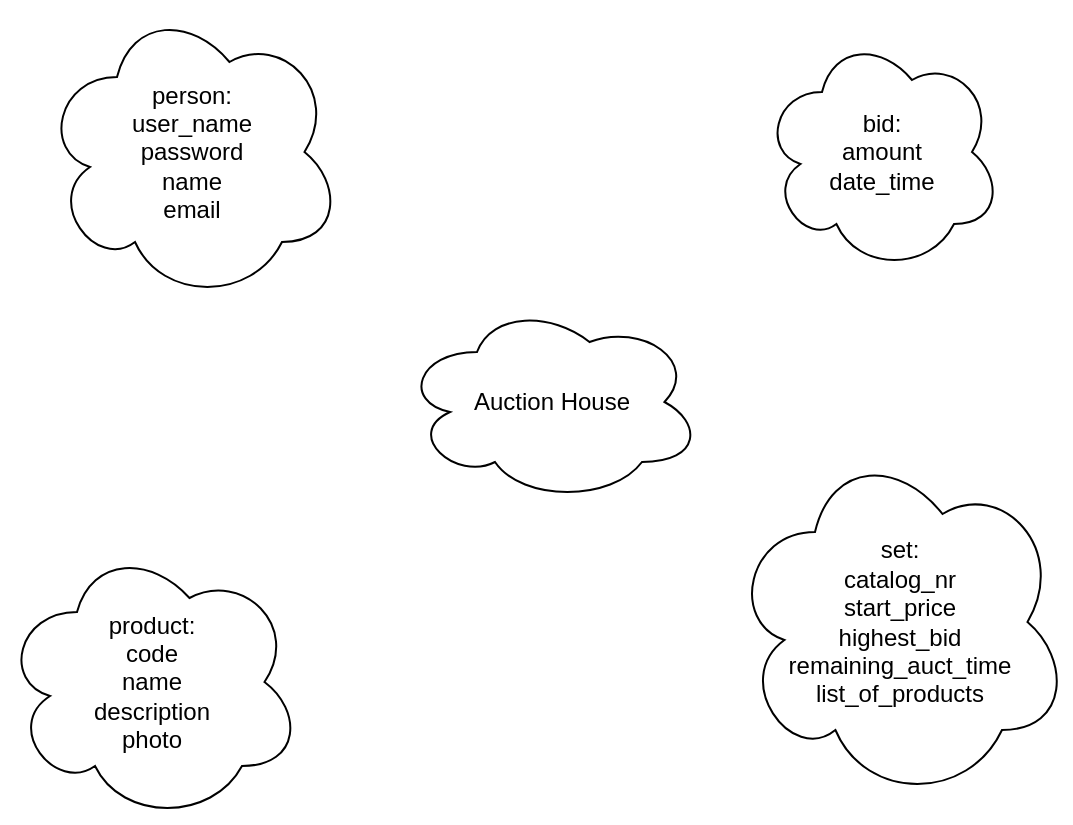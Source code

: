 <mxfile>
    <diagram id="nFZko7GEjblQJEOhabsi" name="Page-1">
        <mxGraphModel dx="990" dy="613" grid="1" gridSize="10" guides="1" tooltips="1" connect="1" arrows="1" fold="1" page="1" pageScale="1" pageWidth="827" pageHeight="1169" math="0" shadow="0">
            <root>
                <mxCell id="0"/>
                <mxCell id="1" parent="0"/>
                <mxCell id="2" value="Auction House" style="ellipse;shape=cloud;whiteSpace=wrap;html=1;" vertex="1" parent="1">
                    <mxGeometry x="250" y="220" width="150" height="100" as="geometry"/>
                </mxCell>
                <mxCell id="7" value="set:&lt;br&gt;catalog_nr&lt;br&gt;start_price&lt;br&gt;highest_bid&lt;br&gt;remaining_auct_time&lt;br&gt;list_of_products" style="ellipse;shape=cloud;whiteSpace=wrap;html=1;" vertex="1" parent="1">
                    <mxGeometry x="414" y="290" width="170" height="180" as="geometry"/>
                </mxCell>
                <mxCell id="8" value="product:&lt;br&gt;code&lt;br&gt;name&lt;br&gt;description&lt;br&gt;photo" style="ellipse;shape=cloud;whiteSpace=wrap;html=1;" vertex="1" parent="1">
                    <mxGeometry x="50" y="340" width="150" height="140" as="geometry"/>
                </mxCell>
                <mxCell id="9" value="person:&lt;br&gt;user_name&lt;br&gt;password&lt;br&gt;name&lt;br&gt;email" style="ellipse;shape=cloud;whiteSpace=wrap;html=1;" vertex="1" parent="1">
                    <mxGeometry x="70" y="70" width="150" height="150" as="geometry"/>
                </mxCell>
                <mxCell id="10" value="bid:&lt;br&gt;amount&lt;br&gt;date_time" style="ellipse;shape=cloud;whiteSpace=wrap;html=1;" vertex="1" parent="1">
                    <mxGeometry x="430" y="85" width="120" height="120" as="geometry"/>
                </mxCell>
            </root>
        </mxGraphModel>
    </diagram>
    <diagram id="ELkonPXix0QfHT611yqH" name="Page-2">
        <mxGraphModel dx="990" dy="613" grid="1" gridSize="10" guides="1" tooltips="1" connect="1" arrows="1" fold="1" page="1" pageScale="1" pageWidth="827" pageHeight="1169" math="0" shadow="0">
            <root>
                <mxCell id="9CFcoRvDNdTC_V-bOoUT-0"/>
                <mxCell id="9CFcoRvDNdTC_V-bOoUT-1" parent="9CFcoRvDNdTC_V-bOoUT-0"/>
                <mxCell id="KwGHpt2HaAG1Uk52gMKN-29" style="edgeStyle=orthogonalEdgeStyle;html=1;exitX=1;exitY=0.5;exitDx=0;exitDy=0;entryX=0;entryY=0.5;entryDx=0;entryDy=0;endArrow=none;endFill=0;" edge="1" parent="9CFcoRvDNdTC_V-bOoUT-1" source="KwGHpt2HaAG1Uk52gMKN-5" target="KwGHpt2HaAG1Uk52gMKN-11">
                    <mxGeometry relative="1" as="geometry"/>
                </mxCell>
                <mxCell id="KwGHpt2HaAG1Uk52gMKN-34" style="html=1;exitX=0.5;exitY=0;exitDx=0;exitDy=0;entryX=0.5;entryY=1;entryDx=0;entryDy=0;endArrow=none;endFill=0;" edge="1" parent="9CFcoRvDNdTC_V-bOoUT-1" source="KwGHpt2HaAG1Uk52gMKN-5" target="KwGHpt2HaAG1Uk52gMKN-13">
                    <mxGeometry relative="1" as="geometry"/>
                </mxCell>
                <mxCell id="KwGHpt2HaAG1Uk52gMKN-35" style="edgeStyle=none;html=1;exitX=0;exitY=0;exitDx=0;exitDy=0;entryX=1;entryY=1;entryDx=0;entryDy=0;endArrow=none;endFill=0;" edge="1" parent="9CFcoRvDNdTC_V-bOoUT-1" source="KwGHpt2HaAG1Uk52gMKN-5" target="KwGHpt2HaAG1Uk52gMKN-6">
                    <mxGeometry relative="1" as="geometry"/>
                </mxCell>
                <mxCell id="KwGHpt2HaAG1Uk52gMKN-5" value="person" style="rounded=1;whiteSpace=wrap;html=1;" vertex="1" parent="9CFcoRvDNdTC_V-bOoUT-1">
                    <mxGeometry x="140" y="130" width="120" height="60" as="geometry"/>
                </mxCell>
                <mxCell id="KwGHpt2HaAG1Uk52gMKN-6" value="user_name" style="ellipse;whiteSpace=wrap;html=1;" vertex="1" parent="9CFcoRvDNdTC_V-bOoUT-1">
                    <mxGeometry x="30" y="50" width="100" height="60" as="geometry"/>
                </mxCell>
                <mxCell id="KwGHpt2HaAG1Uk52gMKN-38" style="edgeStyle=none;html=1;exitX=0.5;exitY=0;exitDx=0;exitDy=0;entryX=0.5;entryY=1;entryDx=0;entryDy=0;endArrow=none;endFill=0;" edge="1" parent="9CFcoRvDNdTC_V-bOoUT-1" source="KwGHpt2HaAG1Uk52gMKN-7" target="KwGHpt2HaAG1Uk52gMKN-5">
                    <mxGeometry relative="1" as="geometry"/>
                </mxCell>
                <mxCell id="KwGHpt2HaAG1Uk52gMKN-7" value="password" style="ellipse;whiteSpace=wrap;html=1;" vertex="1" parent="9CFcoRvDNdTC_V-bOoUT-1">
                    <mxGeometry x="150" y="210" width="100" height="60" as="geometry"/>
                </mxCell>
                <mxCell id="KwGHpt2HaAG1Uk52gMKN-36" style="edgeStyle=none;html=1;exitX=1;exitY=0.5;exitDx=0;exitDy=0;entryX=0;entryY=0.5;entryDx=0;entryDy=0;endArrow=none;endFill=0;" edge="1" parent="9CFcoRvDNdTC_V-bOoUT-1" source="KwGHpt2HaAG1Uk52gMKN-8" target="KwGHpt2HaAG1Uk52gMKN-5">
                    <mxGeometry relative="1" as="geometry"/>
                </mxCell>
                <mxCell id="KwGHpt2HaAG1Uk52gMKN-8" value="real_name" style="ellipse;whiteSpace=wrap;html=1;" vertex="1" parent="9CFcoRvDNdTC_V-bOoUT-1">
                    <mxGeometry x="20" y="130" width="100" height="60" as="geometry"/>
                </mxCell>
                <mxCell id="KwGHpt2HaAG1Uk52gMKN-37" style="edgeStyle=none;html=1;exitX=1;exitY=0;exitDx=0;exitDy=0;endArrow=none;endFill=0;" edge="1" parent="9CFcoRvDNdTC_V-bOoUT-1" source="KwGHpt2HaAG1Uk52gMKN-10">
                    <mxGeometry relative="1" as="geometry">
                        <mxPoint x="140" y="190" as="targetPoint"/>
                    </mxGeometry>
                </mxCell>
                <mxCell id="KwGHpt2HaAG1Uk52gMKN-10" value="email" style="ellipse;whiteSpace=wrap;html=1;" vertex="1" parent="9CFcoRvDNdTC_V-bOoUT-1">
                    <mxGeometry x="30" y="210" width="100" height="60" as="geometry"/>
                </mxCell>
                <mxCell id="KwGHpt2HaAG1Uk52gMKN-30" style="edgeStyle=orthogonalEdgeStyle;html=1;exitX=1;exitY=0.5;exitDx=0;exitDy=0;entryX=0;entryY=0.5;entryDx=0;entryDy=0;endArrow=none;endFill=0;" edge="1" parent="9CFcoRvDNdTC_V-bOoUT-1" source="KwGHpt2HaAG1Uk52gMKN-11" target="KwGHpt2HaAG1Uk52gMKN-16">
                    <mxGeometry relative="1" as="geometry"/>
                </mxCell>
                <mxCell id="KwGHpt2HaAG1Uk52gMKN-39" style="edgeStyle=none;html=1;exitX=0.5;exitY=0;exitDx=0;exitDy=0;entryX=0.5;entryY=1;entryDx=0;entryDy=0;endArrow=none;endFill=0;" edge="1" parent="9CFcoRvDNdTC_V-bOoUT-1" source="KwGHpt2HaAG1Uk52gMKN-11" target="KwGHpt2HaAG1Uk52gMKN-12">
                    <mxGeometry relative="1" as="geometry"/>
                </mxCell>
                <mxCell id="KwGHpt2HaAG1Uk52gMKN-40" style="edgeStyle=none;html=1;exitX=0;exitY=1;exitDx=0;exitDy=0;entryX=0.5;entryY=0;entryDx=0;entryDy=0;endArrow=none;endFill=0;" edge="1" parent="9CFcoRvDNdTC_V-bOoUT-1" source="KwGHpt2HaAG1Uk52gMKN-11" target="KwGHpt2HaAG1Uk52gMKN-14">
                    <mxGeometry relative="1" as="geometry"/>
                </mxCell>
                <mxCell id="KwGHpt2HaAG1Uk52gMKN-41" style="edgeStyle=none;html=1;exitX=1;exitY=1;exitDx=0;exitDy=0;entryX=0.5;entryY=0;entryDx=0;entryDy=0;endArrow=none;endFill=0;" edge="1" parent="9CFcoRvDNdTC_V-bOoUT-1" source="KwGHpt2HaAG1Uk52gMKN-11" target="KwGHpt2HaAG1Uk52gMKN-15">
                    <mxGeometry relative="1" as="geometry"/>
                </mxCell>
                <mxCell id="KwGHpt2HaAG1Uk52gMKN-11" value="bids" style="rhombus;whiteSpace=wrap;html=1;" vertex="1" parent="9CFcoRvDNdTC_V-bOoUT-1">
                    <mxGeometry x="360" y="120" width="80" height="80" as="geometry"/>
                </mxCell>
                <mxCell id="KwGHpt2HaAG1Uk52gMKN-12" value="bid_id" style="ellipse;whiteSpace=wrap;html=1;" vertex="1" parent="9CFcoRvDNdTC_V-bOoUT-1">
                    <mxGeometry x="350" y="30" width="100" height="60" as="geometry"/>
                </mxCell>
                <mxCell id="KwGHpt2HaAG1Uk52gMKN-13" value="person_id" style="ellipse;whiteSpace=wrap;html=1;" vertex="1" parent="9CFcoRvDNdTC_V-bOoUT-1">
                    <mxGeometry x="150" y="50" width="100" height="60" as="geometry"/>
                </mxCell>
                <mxCell id="KwGHpt2HaAG1Uk52gMKN-14" value="amount" style="ellipse;whiteSpace=wrap;html=1;" vertex="1" parent="9CFcoRvDNdTC_V-bOoUT-1">
                    <mxGeometry x="290" y="220" width="100" height="60" as="geometry"/>
                </mxCell>
                <mxCell id="KwGHpt2HaAG1Uk52gMKN-15" value="bid_time" style="ellipse;whiteSpace=wrap;html=1;" vertex="1" parent="9CFcoRvDNdTC_V-bOoUT-1">
                    <mxGeometry x="414" y="220" width="100" height="60" as="geometry"/>
                </mxCell>
                <mxCell id="KwGHpt2HaAG1Uk52gMKN-31" style="edgeStyle=orthogonalEdgeStyle;html=1;exitX=0.5;exitY=1;exitDx=0;exitDy=0;entryX=0.5;entryY=0;entryDx=0;entryDy=0;endArrow=none;endFill=0;" edge="1" parent="9CFcoRvDNdTC_V-bOoUT-1" source="KwGHpt2HaAG1Uk52gMKN-16" target="KwGHpt2HaAG1Uk52gMKN-28">
                    <mxGeometry relative="1" as="geometry"/>
                </mxCell>
                <mxCell id="KwGHpt2HaAG1Uk52gMKN-16" value="set" style="rounded=1;whiteSpace=wrap;html=1;" vertex="1" parent="9CFcoRvDNdTC_V-bOoUT-1">
                    <mxGeometry x="584" y="130" width="120" height="60" as="geometry"/>
                </mxCell>
                <mxCell id="KwGHpt2HaAG1Uk52gMKN-43" style="edgeStyle=none;html=1;exitX=0.5;exitY=1;exitDx=0;exitDy=0;entryX=0.5;entryY=0;entryDx=0;entryDy=0;endArrow=none;endFill=0;" edge="1" parent="9CFcoRvDNdTC_V-bOoUT-1" source="KwGHpt2HaAG1Uk52gMKN-17" target="KwGHpt2HaAG1Uk52gMKN-16">
                    <mxGeometry relative="1" as="geometry"/>
                </mxCell>
                <mxCell id="KwGHpt2HaAG1Uk52gMKN-17" value="set_id" style="ellipse;whiteSpace=wrap;html=1;" vertex="1" parent="9CFcoRvDNdTC_V-bOoUT-1">
                    <mxGeometry x="594" y="50" width="100" height="60" as="geometry"/>
                </mxCell>
                <mxCell id="KwGHpt2HaAG1Uk52gMKN-42" style="edgeStyle=none;html=1;exitX=1;exitY=1;exitDx=0;exitDy=0;entryX=0;entryY=0;entryDx=0;entryDy=0;endArrow=none;endFill=0;" edge="1" parent="9CFcoRvDNdTC_V-bOoUT-1" source="KwGHpt2HaAG1Uk52gMKN-18" target="KwGHpt2HaAG1Uk52gMKN-16">
                    <mxGeometry relative="1" as="geometry"/>
                </mxCell>
                <mxCell id="KwGHpt2HaAG1Uk52gMKN-18" value="catalog_nr" style="ellipse;whiteSpace=wrap;html=1;" vertex="1" parent="9CFcoRvDNdTC_V-bOoUT-1">
                    <mxGeometry x="480" y="50" width="100" height="60" as="geometry"/>
                </mxCell>
                <mxCell id="KwGHpt2HaAG1Uk52gMKN-45" style="edgeStyle=none;html=1;exitX=0;exitY=0.5;exitDx=0;exitDy=0;entryX=1;entryY=0.5;entryDx=0;entryDy=0;endArrow=none;endFill=0;" edge="1" parent="9CFcoRvDNdTC_V-bOoUT-1" source="KwGHpt2HaAG1Uk52gMKN-19" target="KwGHpt2HaAG1Uk52gMKN-16">
                    <mxGeometry relative="1" as="geometry"/>
                </mxCell>
                <mxCell id="KwGHpt2HaAG1Uk52gMKN-19" value="start_price" style="ellipse;whiteSpace=wrap;html=1;" vertex="1" parent="9CFcoRvDNdTC_V-bOoUT-1">
                    <mxGeometry x="720" y="130" width="100" height="60" as="geometry"/>
                </mxCell>
                <mxCell id="KwGHpt2HaAG1Uk52gMKN-46" style="edgeStyle=none;html=1;exitX=0;exitY=0;exitDx=0;exitDy=0;entryX=1;entryY=1;entryDx=0;entryDy=0;endArrow=none;endFill=0;" edge="1" parent="9CFcoRvDNdTC_V-bOoUT-1" source="KwGHpt2HaAG1Uk52gMKN-20" target="KwGHpt2HaAG1Uk52gMKN-16">
                    <mxGeometry relative="1" as="geometry"/>
                </mxCell>
                <mxCell id="KwGHpt2HaAG1Uk52gMKN-20" value="highest_bid" style="ellipse;whiteSpace=wrap;html=1;" vertex="1" parent="9CFcoRvDNdTC_V-bOoUT-1">
                    <mxGeometry x="720" y="210" width="100" height="60" as="geometry"/>
                </mxCell>
                <mxCell id="KwGHpt2HaAG1Uk52gMKN-44" style="edgeStyle=none;html=1;exitX=0;exitY=1;exitDx=0;exitDy=0;entryX=1;entryY=0;entryDx=0;entryDy=0;endArrow=none;endFill=0;" edge="1" parent="9CFcoRvDNdTC_V-bOoUT-1" source="KwGHpt2HaAG1Uk52gMKN-21" target="KwGHpt2HaAG1Uk52gMKN-16">
                    <mxGeometry relative="1" as="geometry"/>
                </mxCell>
                <mxCell id="KwGHpt2HaAG1Uk52gMKN-21" value="end_time" style="ellipse;whiteSpace=wrap;html=1;" vertex="1" parent="9CFcoRvDNdTC_V-bOoUT-1">
                    <mxGeometry x="710" y="50" width="100" height="60" as="geometry"/>
                </mxCell>
                <mxCell id="gwrYdZzJKw1juyBGApOj-15" style="edgeStyle=none;html=1;exitX=1;exitY=0.5;exitDx=0;exitDy=0;entryX=0;entryY=0.5;entryDx=0;entryDy=0;fontColor=#FF8000;endArrow=none;endFill=0;strokeWidth=1;" edge="1" parent="9CFcoRvDNdTC_V-bOoUT-1" source="KwGHpt2HaAG1Uk52gMKN-23" target="gwrYdZzJKw1juyBGApOj-14">
                    <mxGeometry relative="1" as="geometry"/>
                </mxCell>
                <mxCell id="KwGHpt2HaAG1Uk52gMKN-23" value="product" style="rounded=1;whiteSpace=wrap;html=1;" vertex="1" parent="9CFcoRvDNdTC_V-bOoUT-1">
                    <mxGeometry x="584" y="380" width="120" height="60" as="geometry"/>
                </mxCell>
                <mxCell id="KwGHpt2HaAG1Uk52gMKN-49" style="edgeStyle=none;html=1;exitX=0.5;exitY=0;exitDx=0;exitDy=0;entryX=0.5;entryY=1;entryDx=0;entryDy=0;endArrow=none;endFill=0;" edge="1" parent="9CFcoRvDNdTC_V-bOoUT-1" source="KwGHpt2HaAG1Uk52gMKN-24" target="KwGHpt2HaAG1Uk52gMKN-23">
                    <mxGeometry relative="1" as="geometry"/>
                </mxCell>
                <mxCell id="KwGHpt2HaAG1Uk52gMKN-24" value="prod_code" style="ellipse;whiteSpace=wrap;html=1;" vertex="1" parent="9CFcoRvDNdTC_V-bOoUT-1">
                    <mxGeometry x="594" y="460" width="100" height="60" as="geometry"/>
                </mxCell>
                <mxCell id="KwGHpt2HaAG1Uk52gMKN-48" style="edgeStyle=none;html=1;exitX=1;exitY=0;exitDx=0;exitDy=0;entryX=0;entryY=1;entryDx=0;entryDy=0;endArrow=none;endFill=0;" edge="1" parent="9CFcoRvDNdTC_V-bOoUT-1" source="KwGHpt2HaAG1Uk52gMKN-25" target="KwGHpt2HaAG1Uk52gMKN-23">
                    <mxGeometry relative="1" as="geometry"/>
                </mxCell>
                <mxCell id="KwGHpt2HaAG1Uk52gMKN-25" value="prod_name" style="ellipse;whiteSpace=wrap;html=1;" vertex="1" parent="9CFcoRvDNdTC_V-bOoUT-1">
                    <mxGeometry x="480" y="460" width="100" height="60" as="geometry"/>
                </mxCell>
                <mxCell id="KwGHpt2HaAG1Uk52gMKN-47" style="edgeStyle=none;html=1;exitX=1;exitY=0.5;exitDx=0;exitDy=0;entryX=0;entryY=0.5;entryDx=0;entryDy=0;endArrow=none;endFill=0;" edge="1" parent="9CFcoRvDNdTC_V-bOoUT-1" source="KwGHpt2HaAG1Uk52gMKN-26" target="KwGHpt2HaAG1Uk52gMKN-23">
                    <mxGeometry relative="1" as="geometry"/>
                </mxCell>
                <mxCell id="KwGHpt2HaAG1Uk52gMKN-26" value="description" style="ellipse;whiteSpace=wrap;html=1;" vertex="1" parent="9CFcoRvDNdTC_V-bOoUT-1">
                    <mxGeometry x="460" y="380" width="100" height="60" as="geometry"/>
                </mxCell>
                <mxCell id="KwGHpt2HaAG1Uk52gMKN-50" style="edgeStyle=none;html=1;exitX=0;exitY=0;exitDx=0;exitDy=0;entryX=1;entryY=1;entryDx=0;entryDy=0;endArrow=none;endFill=0;" edge="1" parent="9CFcoRvDNdTC_V-bOoUT-1" source="KwGHpt2HaAG1Uk52gMKN-27" target="KwGHpt2HaAG1Uk52gMKN-23">
                    <mxGeometry relative="1" as="geometry"/>
                </mxCell>
                <mxCell id="KwGHpt2HaAG1Uk52gMKN-27" value="prod_photo" style="ellipse;whiteSpace=wrap;html=1;" vertex="1" parent="9CFcoRvDNdTC_V-bOoUT-1">
                    <mxGeometry x="710" y="460" width="100" height="60" as="geometry"/>
                </mxCell>
                <mxCell id="KwGHpt2HaAG1Uk52gMKN-32" style="edgeStyle=orthogonalEdgeStyle;html=1;exitX=0.5;exitY=1;exitDx=0;exitDy=0;entryX=0.5;entryY=0;entryDx=0;entryDy=0;endArrow=none;endFill=0;" edge="1" parent="9CFcoRvDNdTC_V-bOoUT-1" source="KwGHpt2HaAG1Uk52gMKN-28" target="KwGHpt2HaAG1Uk52gMKN-23">
                    <mxGeometry relative="1" as="geometry"/>
                </mxCell>
                <mxCell id="KwGHpt2HaAG1Uk52gMKN-28" value="contains" style="rhombus;whiteSpace=wrap;html=1;" vertex="1" parent="9CFcoRvDNdTC_V-bOoUT-1">
                    <mxGeometry x="604" y="240" width="80" height="80" as="geometry"/>
                </mxCell>
                <mxCell id="gwrYdZzJKw1juyBGApOj-12" value="" style="endArrow=none;html=1;fontColor=#FF8000;fillColor=#a20025;strokeColor=#6F0000;strokeWidth=3;" edge="1" parent="9CFcoRvDNdTC_V-bOoUT-1">
                    <mxGeometry width="50" height="50" relative="1" as="geometry">
                        <mxPoint x="710" y="280" as="sourcePoint"/>
                        <mxPoint x="830" y="200" as="targetPoint"/>
                    </mxGeometry>
                </mxCell>
                <mxCell id="gwrYdZzJKw1juyBGApOj-13" value="" style="endArrow=none;html=1;fontColor=#FF8000;fillColor=#a20025;strokeColor=#6F0000;strokeWidth=3;" edge="1" parent="9CFcoRvDNdTC_V-bOoUT-1">
                    <mxGeometry width="50" height="50" relative="1" as="geometry">
                        <mxPoint x="720" y="200" as="sourcePoint"/>
                        <mxPoint x="830" y="280" as="targetPoint"/>
                    </mxGeometry>
                </mxCell>
                <mxCell id="gwrYdZzJKw1juyBGApOj-14" value="prod_id" style="ellipse;whiteSpace=wrap;html=1;" vertex="1" parent="9CFcoRvDNdTC_V-bOoUT-1">
                    <mxGeometry x="727" y="380" width="100" height="60" as="geometry"/>
                </mxCell>
            </root>
        </mxGraphModel>
    </diagram>
    <diagram id="DoyBbeZUFywPZhiYsxp8" name="Page-3">
        <mxGraphModel dx="990" dy="613" grid="1" gridSize="10" guides="1" tooltips="1" connect="1" arrows="1" fold="1" page="1" pageScale="1" pageWidth="827" pageHeight="1169" math="0" shadow="0">
            <root>
                <mxCell id="Dj80OWVkG53Hi_g3noXj-0"/>
                <mxCell id="Dj80OWVkG53Hi_g3noXj-1" parent="Dj80OWVkG53Hi_g3noXj-0"/>
                <mxCell id="sCzf0jwLsxypBj9JjPKc-0" value="set" style="swimlane;fontStyle=0;childLayout=stackLayout;horizontal=1;startSize=26;fillColor=none;horizontalStack=0;resizeParent=1;resizeParentMax=0;resizeLast=0;collapsible=1;marginBottom=0;" vertex="1" parent="Dj80OWVkG53Hi_g3noXj-1">
                    <mxGeometry x="560" y="80" width="160" height="130" as="geometry"/>
                </mxCell>
                <mxCell id="sCzf0jwLsxypBj9JjPKc-1" value="set_id   INT(11)" style="text;strokeColor=none;fillColor=none;align=left;verticalAlign=top;spacingLeft=4;spacingRight=4;overflow=hidden;rotatable=0;points=[[0,0.5],[1,0.5]];portConstraint=eastwest;fontColor=#FF8000;fontStyle=1" vertex="1" parent="sCzf0jwLsxypBj9JjPKc-0">
                    <mxGeometry y="26" width="160" height="26" as="geometry"/>
                </mxCell>
                <mxCell id="sCzf0jwLsxypBj9JjPKc-2" value="catalog_nr   VARCHAR(31)" style="text;strokeColor=none;fillColor=none;align=left;verticalAlign=top;spacingLeft=4;spacingRight=4;overflow=hidden;rotatable=0;points=[[0,0.5],[1,0.5]];portConstraint=eastwest;" vertex="1" parent="sCzf0jwLsxypBj9JjPKc-0">
                    <mxGeometry y="52" width="160" height="26" as="geometry"/>
                </mxCell>
                <mxCell id="sCzf0jwLsxypBj9JjPKc-3" value="end_time   DATETIME" style="text;strokeColor=none;fillColor=none;align=left;verticalAlign=top;spacingLeft=4;spacingRight=4;overflow=hidden;rotatable=0;points=[[0,0.5],[1,0.5]];portConstraint=eastwest;" vertex="1" parent="sCzf0jwLsxypBj9JjPKc-0">
                    <mxGeometry y="78" width="160" height="26" as="geometry"/>
                </mxCell>
                <mxCell id="sCzf0jwLsxypBj9JjPKc-4" value="start_price   FLOAT" style="text;strokeColor=none;fillColor=none;align=left;verticalAlign=top;spacingLeft=4;spacingRight=4;overflow=hidden;rotatable=0;points=[[0,0.5],[1,0.5]];portConstraint=eastwest;" vertex="1" parent="sCzf0jwLsxypBj9JjPKc-0">
                    <mxGeometry y="104" width="160" height="26" as="geometry"/>
                </mxCell>
                <mxCell id="sCzf0jwLsxypBj9JjPKc-5" value="person" style="swimlane;fontStyle=0;childLayout=stackLayout;horizontal=1;startSize=26;fillColor=none;horizontalStack=0;resizeParent=1;resizeParentMax=0;resizeLast=0;collapsible=1;marginBottom=0;" vertex="1" parent="Dj80OWVkG53Hi_g3noXj-1">
                    <mxGeometry x="80" y="80" width="160" height="156" as="geometry"/>
                </mxCell>
                <mxCell id="sCzf0jwLsxypBj9JjPKc-6" value="person_id   INT(11)" style="text;strokeColor=none;fillColor=none;align=left;verticalAlign=top;spacingLeft=4;spacingRight=4;overflow=hidden;rotatable=0;points=[[0,0.5],[1,0.5]];portConstraint=eastwest;fontColor=#FF8000;fontStyle=1" vertex="1" parent="sCzf0jwLsxypBj9JjPKc-5">
                    <mxGeometry y="26" width="160" height="26" as="geometry"/>
                </mxCell>
                <mxCell id="sCzf0jwLsxypBj9JjPKc-7" value="user_name   VARCHAR(31)" style="text;strokeColor=none;fillColor=none;align=left;verticalAlign=top;spacingLeft=4;spacingRight=4;overflow=hidden;rotatable=0;points=[[0,0.5],[1,0.5]];portConstraint=eastwest;" vertex="1" parent="sCzf0jwLsxypBj9JjPKc-5">
                    <mxGeometry y="52" width="160" height="26" as="geometry"/>
                </mxCell>
                <mxCell id="sCzf0jwLsxypBj9JjPKc-8" value="real_name   VARCHAR(63)" style="text;strokeColor=none;fillColor=none;align=left;verticalAlign=top;spacingLeft=4;spacingRight=4;overflow=hidden;rotatable=0;points=[[0,0.5],[1,0.5]];portConstraint=eastwest;" vertex="1" parent="sCzf0jwLsxypBj9JjPKc-5">
                    <mxGeometry y="78" width="160" height="26" as="geometry"/>
                </mxCell>
                <mxCell id="sCzf0jwLsxypBj9JjPKc-9" value="email   VARCHAR(63)" style="text;strokeColor=none;fillColor=none;align=left;verticalAlign=top;spacingLeft=4;spacingRight=4;overflow=hidden;rotatable=0;points=[[0,0.5],[1,0.5]];portConstraint=eastwest;" vertex="1" parent="sCzf0jwLsxypBj9JjPKc-5">
                    <mxGeometry y="104" width="160" height="26" as="geometry"/>
                </mxCell>
                <mxCell id="sCzf0jwLsxypBj9JjPKc-10" value="password   VARCHAR(255)" style="text;strokeColor=none;fillColor=none;align=left;verticalAlign=top;spacingLeft=4;spacingRight=4;overflow=hidden;rotatable=0;points=[[0,0.5],[1,0.5]];portConstraint=eastwest;" vertex="1" parent="sCzf0jwLsxypBj9JjPKc-5">
                    <mxGeometry y="130" width="160" height="26" as="geometry"/>
                </mxCell>
                <mxCell id="sCzf0jwLsxypBj9JjPKc-11" value="product" style="swimlane;fontStyle=0;childLayout=stackLayout;horizontal=1;startSize=26;fillColor=none;horizontalStack=0;resizeParent=1;resizeParentMax=0;resizeLast=0;collapsible=1;marginBottom=0;" vertex="1" parent="Dj80OWVkG53Hi_g3noXj-1">
                    <mxGeometry x="560" y="280" width="160" height="182" as="geometry"/>
                </mxCell>
                <mxCell id="sCzf0jwLsxypBj9JjPKc-12" value="prod_id   INT(11)" style="text;strokeColor=none;fillColor=none;align=left;verticalAlign=top;spacingLeft=4;spacingRight=4;overflow=hidden;rotatable=0;points=[[0,0.5],[1,0.5]];portConstraint=eastwest;fontColor=#FF8000;fontStyle=1" vertex="1" parent="sCzf0jwLsxypBj9JjPKc-11">
                    <mxGeometry y="26" width="160" height="26" as="geometry"/>
                </mxCell>
                <mxCell id="sCzf0jwLsxypBj9JjPKc-13" value="prod_code   INT(11)" style="text;strokeColor=none;fillColor=none;align=left;verticalAlign=top;spacingLeft=4;spacingRight=4;overflow=hidden;rotatable=0;points=[[0,0.5],[1,0.5]];portConstraint=eastwest;" vertex="1" parent="sCzf0jwLsxypBj9JjPKc-11">
                    <mxGeometry y="52" width="160" height="26" as="geometry"/>
                </mxCell>
                <mxCell id="sCzf0jwLsxypBj9JjPKc-14" value="prod_name   VARCHAR(63)" style="text;strokeColor=none;fillColor=none;align=left;verticalAlign=top;spacingLeft=4;spacingRight=4;overflow=hidden;rotatable=0;points=[[0,0.5],[1,0.5]];portConstraint=eastwest;" vertex="1" parent="sCzf0jwLsxypBj9JjPKc-11">
                    <mxGeometry y="78" width="160" height="26" as="geometry"/>
                </mxCell>
                <mxCell id="sCzf0jwLsxypBj9JjPKc-15" value="description   TEXT" style="text;strokeColor=none;fillColor=none;align=left;verticalAlign=top;spacingLeft=4;spacingRight=4;overflow=hidden;rotatable=0;points=[[0,0.5],[1,0.5]];portConstraint=eastwest;" vertex="1" parent="sCzf0jwLsxypBj9JjPKc-11">
                    <mxGeometry y="104" width="160" height="26" as="geometry"/>
                </mxCell>
                <mxCell id="sCzf0jwLsxypBj9JjPKc-16" value="prod_photo   VARCHAR(31)" style="text;strokeColor=none;fillColor=none;align=left;verticalAlign=top;spacingLeft=4;spacingRight=4;overflow=hidden;rotatable=0;points=[[0,0.5],[1,0.5]];portConstraint=eastwest;" vertex="1" parent="sCzf0jwLsxypBj9JjPKc-11">
                    <mxGeometry y="130" width="160" height="26" as="geometry"/>
                </mxCell>
                <mxCell id="sCzf0jwLsxypBj9JjPKc-17" value="fk_set   INT(11)" style="text;strokeColor=none;fillColor=none;align=left;verticalAlign=top;spacingLeft=4;spacingRight=4;overflow=hidden;rotatable=0;points=[[0,0.5],[1,0.5]];portConstraint=eastwest;fontColor=#007FFF;fontStyle=2" vertex="1" parent="sCzf0jwLsxypBj9JjPKc-11">
                    <mxGeometry y="156" width="160" height="26" as="geometry"/>
                </mxCell>
                <mxCell id="sCzf0jwLsxypBj9JjPKc-18" value="bid" style="swimlane;fontStyle=0;childLayout=stackLayout;horizontal=1;startSize=26;fillColor=none;horizontalStack=0;resizeParent=1;resizeParentMax=0;resizeLast=0;collapsible=1;marginBottom=0;" vertex="1" parent="Dj80OWVkG53Hi_g3noXj-1">
                    <mxGeometry x="320" y="80" width="160" height="156" as="geometry"/>
                </mxCell>
                <mxCell id="sCzf0jwLsxypBj9JjPKc-19" value="bid_id   INT(11)" style="text;strokeColor=none;fillColor=none;align=left;verticalAlign=top;spacingLeft=4;spacingRight=4;overflow=hidden;rotatable=0;points=[[0,0.5],[1,0.5]];portConstraint=eastwest;fontColor=#FF8000;fontStyle=1" vertex="1" parent="sCzf0jwLsxypBj9JjPKc-18">
                    <mxGeometry y="26" width="160" height="26" as="geometry"/>
                </mxCell>
                <mxCell id="sCzf0jwLsxypBj9JjPKc-20" value="amount   FLOAT" style="text;strokeColor=none;fillColor=none;align=left;verticalAlign=top;spacingLeft=4;spacingRight=4;overflow=hidden;rotatable=0;points=[[0,0.5],[1,0.5]];portConstraint=eastwest;" vertex="1" parent="sCzf0jwLsxypBj9JjPKc-18">
                    <mxGeometry y="52" width="160" height="26" as="geometry"/>
                </mxCell>
                <mxCell id="sCzf0jwLsxypBj9JjPKc-21" value="bid_time   DATETIME" style="text;strokeColor=none;fillColor=none;align=left;verticalAlign=top;spacingLeft=4;spacingRight=4;overflow=hidden;rotatable=0;points=[[0,0.5],[1,0.5]];portConstraint=eastwest;" vertex="1" parent="sCzf0jwLsxypBj9JjPKc-18">
                    <mxGeometry y="78" width="160" height="26" as="geometry"/>
                </mxCell>
                <mxCell id="sCzf0jwLsxypBj9JjPKc-22" value="fk_person   INT(11)" style="text;strokeColor=none;fillColor=none;align=left;verticalAlign=top;spacingLeft=4;spacingRight=4;overflow=hidden;rotatable=0;points=[[0,0.5],[1,0.5]];portConstraint=eastwest;fontStyle=2;fontColor=#007FFF;" vertex="1" parent="sCzf0jwLsxypBj9JjPKc-18">
                    <mxGeometry y="104" width="160" height="26" as="geometry"/>
                </mxCell>
                <mxCell id="sCzf0jwLsxypBj9JjPKc-23" value="fk_set   INT(11)" style="text;strokeColor=none;fillColor=none;align=left;verticalAlign=top;spacingLeft=4;spacingRight=4;overflow=hidden;rotatable=0;points=[[0,0.5],[1,0.5]];portConstraint=eastwest;fontColor=#007FFF;fontStyle=2" vertex="1" parent="sCzf0jwLsxypBj9JjPKc-18">
                    <mxGeometry y="130" width="160" height="26" as="geometry"/>
                </mxCell>
                <mxCell id="sCzf0jwLsxypBj9JjPKc-24" style="edgeStyle=orthogonalEdgeStyle;html=1;exitX=1;exitY=0.5;exitDx=0;exitDy=0;entryX=0;entryY=0.5;entryDx=0;entryDy=0;fontColor=#007FFF;endArrow=ERzeroToMany;endFill=0;strokeWidth=1;startArrow=ERone;startFill=0;" edge="1" parent="Dj80OWVkG53Hi_g3noXj-1" source="sCzf0jwLsxypBj9JjPKc-6" target="sCzf0jwLsxypBj9JjPKc-22">
                    <mxGeometry relative="1" as="geometry"/>
                </mxCell>
                <mxCell id="sCzf0jwLsxypBj9JjPKc-25" style="edgeStyle=orthogonalEdgeStyle;html=1;exitX=0;exitY=0.5;exitDx=0;exitDy=0;entryX=1;entryY=0.5;entryDx=0;entryDy=0;fontColor=#007FFF;endArrow=ERzeroToMany;endFill=0;strokeWidth=1;startArrow=ERone;startFill=0;" edge="1" parent="Dj80OWVkG53Hi_g3noXj-1" source="sCzf0jwLsxypBj9JjPKc-1" target="sCzf0jwLsxypBj9JjPKc-23">
                    <mxGeometry relative="1" as="geometry"/>
                </mxCell>
                <mxCell id="sCzf0jwLsxypBj9JjPKc-27" style="edgeStyle=orthogonalEdgeStyle;html=1;exitX=1;exitY=0.5;exitDx=0;exitDy=0;entryX=1;entryY=0.5;entryDx=0;entryDy=0;fontColor=#007FFF;endArrow=ERoneToMany;endFill=0;strokeWidth=1;startArrow=ERone;startFill=0;" edge="1" parent="Dj80OWVkG53Hi_g3noXj-1" source="sCzf0jwLsxypBj9JjPKc-1" target="sCzf0jwLsxypBj9JjPKc-17">
                    <mxGeometry relative="1" as="geometry">
                        <Array as="points">
                            <mxPoint x="750" y="119"/>
                            <mxPoint x="750" y="449"/>
                        </Array>
                    </mxGeometry>
                </mxCell>
            </root>
        </mxGraphModel>
    </diagram>
</mxfile>